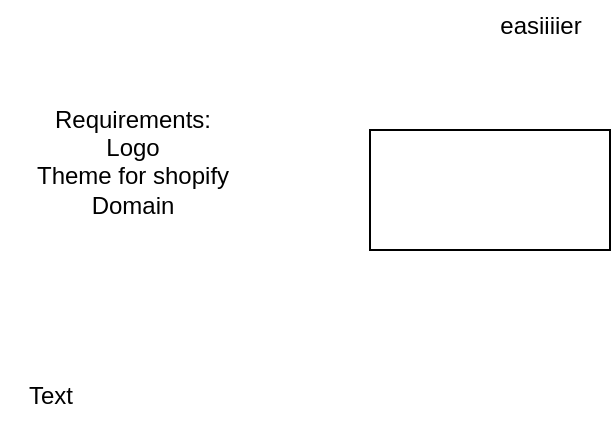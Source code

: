 <mxfile version="26.0.16">
  <diagram name="Page-1" id="rAgvF3Wwy5eQu6FlyrP4">
    <mxGraphModel dx="953" dy="538" grid="1" gridSize="10" guides="1" tooltips="1" connect="1" arrows="1" fold="1" page="1" pageScale="1" pageWidth="850" pageHeight="1100" math="0" shadow="0">
      <root>
        <mxCell id="0" />
        <mxCell id="1" parent="0" />
        <mxCell id="SHeb1lU5ycLJP6ODYZvT-1" value="easiiiier&lt;div&gt;&lt;br&gt;&lt;/div&gt;" style="text;html=1;align=center;verticalAlign=middle;resizable=0;points=[];autosize=1;strokeColor=none;fillColor=none;" parent="1" vertex="1">
          <mxGeometry x="395" y="105" width="60" height="40" as="geometry" />
        </mxCell>
        <mxCell id="SHeb1lU5ycLJP6ODYZvT-2" value="Requirements:&lt;div&gt;Logo&lt;/div&gt;&lt;div&gt;Theme for shopify&lt;/div&gt;&lt;div&gt;Domain&lt;/div&gt;&lt;div&gt;&lt;br&gt;&lt;/div&gt;" style="text;html=1;align=center;verticalAlign=middle;resizable=0;points=[];autosize=1;strokeColor=none;fillColor=none;" parent="1" vertex="1">
          <mxGeometry x="161" y="148" width="120" height="90" as="geometry" />
        </mxCell>
        <mxCell id="SHeb1lU5ycLJP6ODYZvT-3" value="Text" style="text;html=1;align=center;verticalAlign=middle;resizable=0;points=[];autosize=1;strokeColor=none;fillColor=none;" vertex="1" parent="1">
          <mxGeometry x="155" y="288" width="50" height="30" as="geometry" />
        </mxCell>
        <mxCell id="SHeb1lU5ycLJP6ODYZvT-5" value="" style="whiteSpace=wrap;html=1;" vertex="1" parent="1">
          <mxGeometry x="340" y="170" width="120" height="60" as="geometry" />
        </mxCell>
      </root>
    </mxGraphModel>
  </diagram>
</mxfile>
